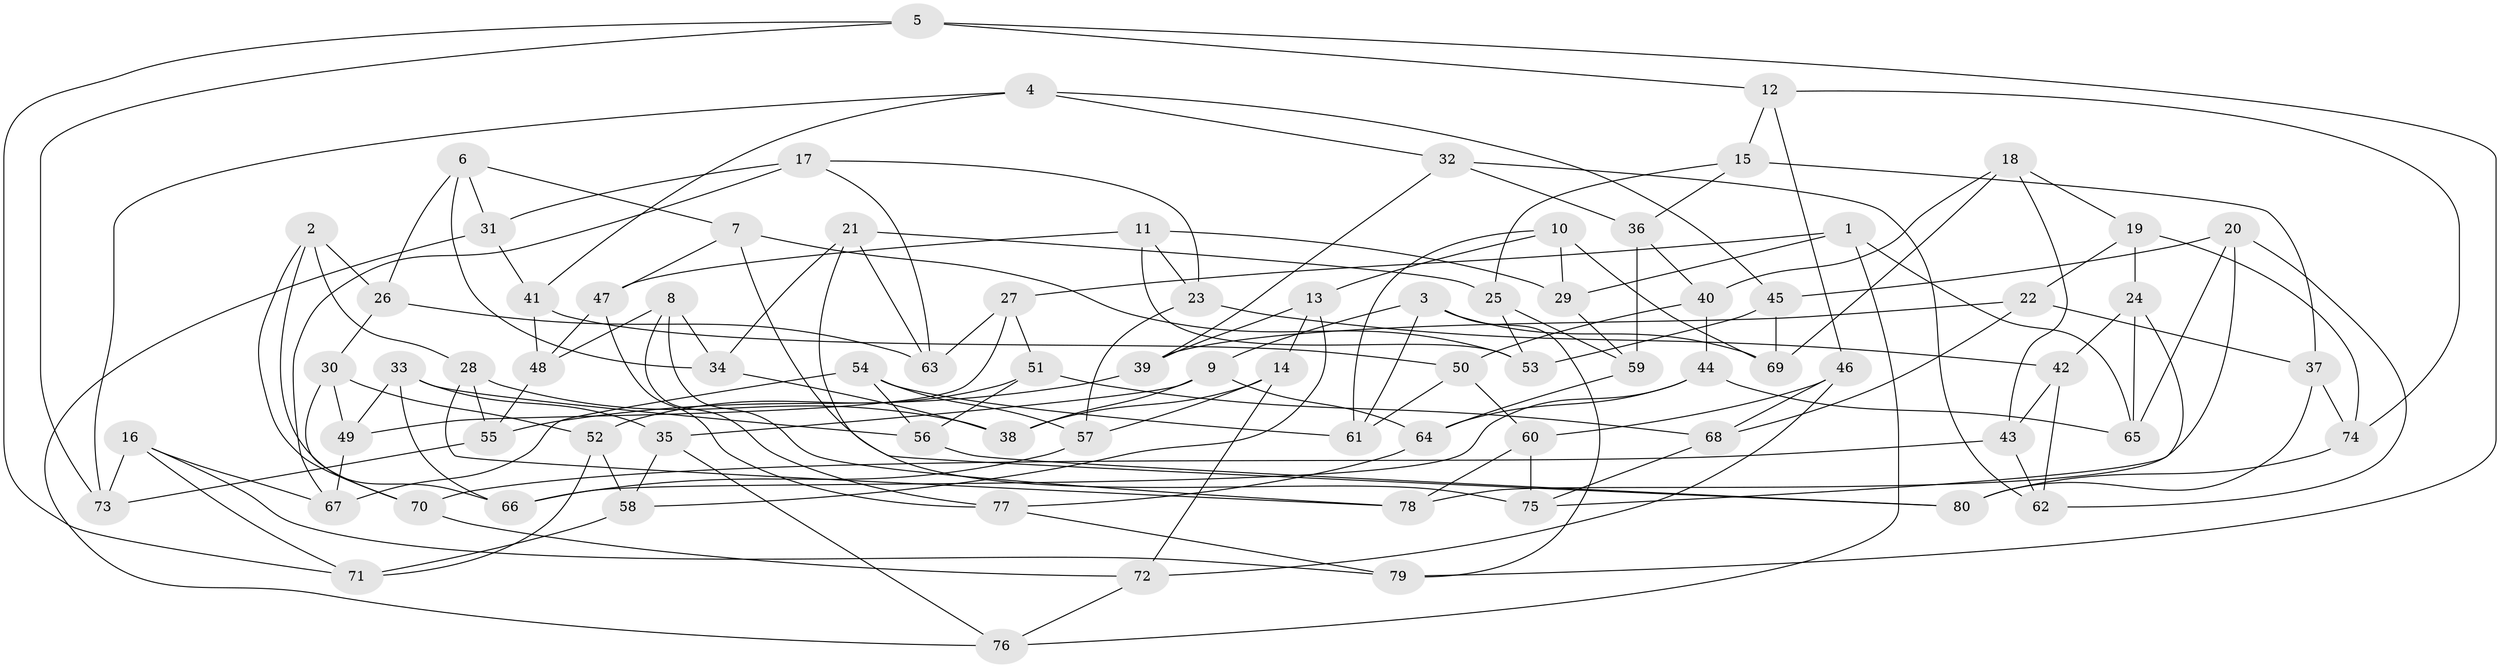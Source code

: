 // coarse degree distribution, {6: 0.46153846153846156, 4: 0.4230769230769231, 5: 0.07692307692307693, 3: 0.038461538461538464}
// Generated by graph-tools (version 1.1) at 2025/24/03/03/25 07:24:29]
// undirected, 80 vertices, 160 edges
graph export_dot {
graph [start="1"]
  node [color=gray90,style=filled];
  1;
  2;
  3;
  4;
  5;
  6;
  7;
  8;
  9;
  10;
  11;
  12;
  13;
  14;
  15;
  16;
  17;
  18;
  19;
  20;
  21;
  22;
  23;
  24;
  25;
  26;
  27;
  28;
  29;
  30;
  31;
  32;
  33;
  34;
  35;
  36;
  37;
  38;
  39;
  40;
  41;
  42;
  43;
  44;
  45;
  46;
  47;
  48;
  49;
  50;
  51;
  52;
  53;
  54;
  55;
  56;
  57;
  58;
  59;
  60;
  61;
  62;
  63;
  64;
  65;
  66;
  67;
  68;
  69;
  70;
  71;
  72;
  73;
  74;
  75;
  76;
  77;
  78;
  79;
  80;
  1 -- 65;
  1 -- 29;
  1 -- 76;
  1 -- 27;
  2 -- 28;
  2 -- 66;
  2 -- 70;
  2 -- 26;
  3 -- 9;
  3 -- 69;
  3 -- 61;
  3 -- 79;
  4 -- 73;
  4 -- 45;
  4 -- 41;
  4 -- 32;
  5 -- 73;
  5 -- 79;
  5 -- 71;
  5 -- 12;
  6 -- 34;
  6 -- 7;
  6 -- 26;
  6 -- 31;
  7 -- 53;
  7 -- 80;
  7 -- 47;
  8 -- 78;
  8 -- 77;
  8 -- 34;
  8 -- 48;
  9 -- 64;
  9 -- 38;
  9 -- 35;
  10 -- 13;
  10 -- 61;
  10 -- 69;
  10 -- 29;
  11 -- 47;
  11 -- 29;
  11 -- 23;
  11 -- 53;
  12 -- 74;
  12 -- 46;
  12 -- 15;
  13 -- 58;
  13 -- 14;
  13 -- 39;
  14 -- 38;
  14 -- 57;
  14 -- 72;
  15 -- 36;
  15 -- 37;
  15 -- 25;
  16 -- 79;
  16 -- 71;
  16 -- 73;
  16 -- 67;
  17 -- 31;
  17 -- 67;
  17 -- 63;
  17 -- 23;
  18 -- 40;
  18 -- 69;
  18 -- 19;
  18 -- 43;
  19 -- 22;
  19 -- 24;
  19 -- 74;
  20 -- 65;
  20 -- 62;
  20 -- 45;
  20 -- 78;
  21 -- 34;
  21 -- 63;
  21 -- 25;
  21 -- 75;
  22 -- 39;
  22 -- 37;
  22 -- 68;
  23 -- 42;
  23 -- 57;
  24 -- 65;
  24 -- 75;
  24 -- 42;
  25 -- 59;
  25 -- 53;
  26 -- 63;
  26 -- 30;
  27 -- 63;
  27 -- 51;
  27 -- 49;
  28 -- 78;
  28 -- 38;
  28 -- 55;
  29 -- 59;
  30 -- 70;
  30 -- 49;
  30 -- 52;
  31 -- 76;
  31 -- 41;
  32 -- 62;
  32 -- 39;
  32 -- 36;
  33 -- 66;
  33 -- 56;
  33 -- 35;
  33 -- 49;
  34 -- 38;
  35 -- 58;
  35 -- 76;
  36 -- 40;
  36 -- 59;
  37 -- 80;
  37 -- 74;
  39 -- 55;
  40 -- 44;
  40 -- 50;
  41 -- 48;
  41 -- 50;
  42 -- 43;
  42 -- 62;
  43 -- 62;
  43 -- 70;
  44 -- 66;
  44 -- 64;
  44 -- 65;
  45 -- 69;
  45 -- 53;
  46 -- 60;
  46 -- 68;
  46 -- 72;
  47 -- 48;
  47 -- 77;
  48 -- 55;
  49 -- 67;
  50 -- 60;
  50 -- 61;
  51 -- 52;
  51 -- 56;
  51 -- 68;
  52 -- 71;
  52 -- 58;
  54 -- 61;
  54 -- 67;
  54 -- 57;
  54 -- 56;
  55 -- 73;
  56 -- 80;
  57 -- 66;
  58 -- 71;
  59 -- 64;
  60 -- 75;
  60 -- 78;
  64 -- 77;
  68 -- 75;
  70 -- 72;
  72 -- 76;
  74 -- 80;
  77 -- 79;
}
